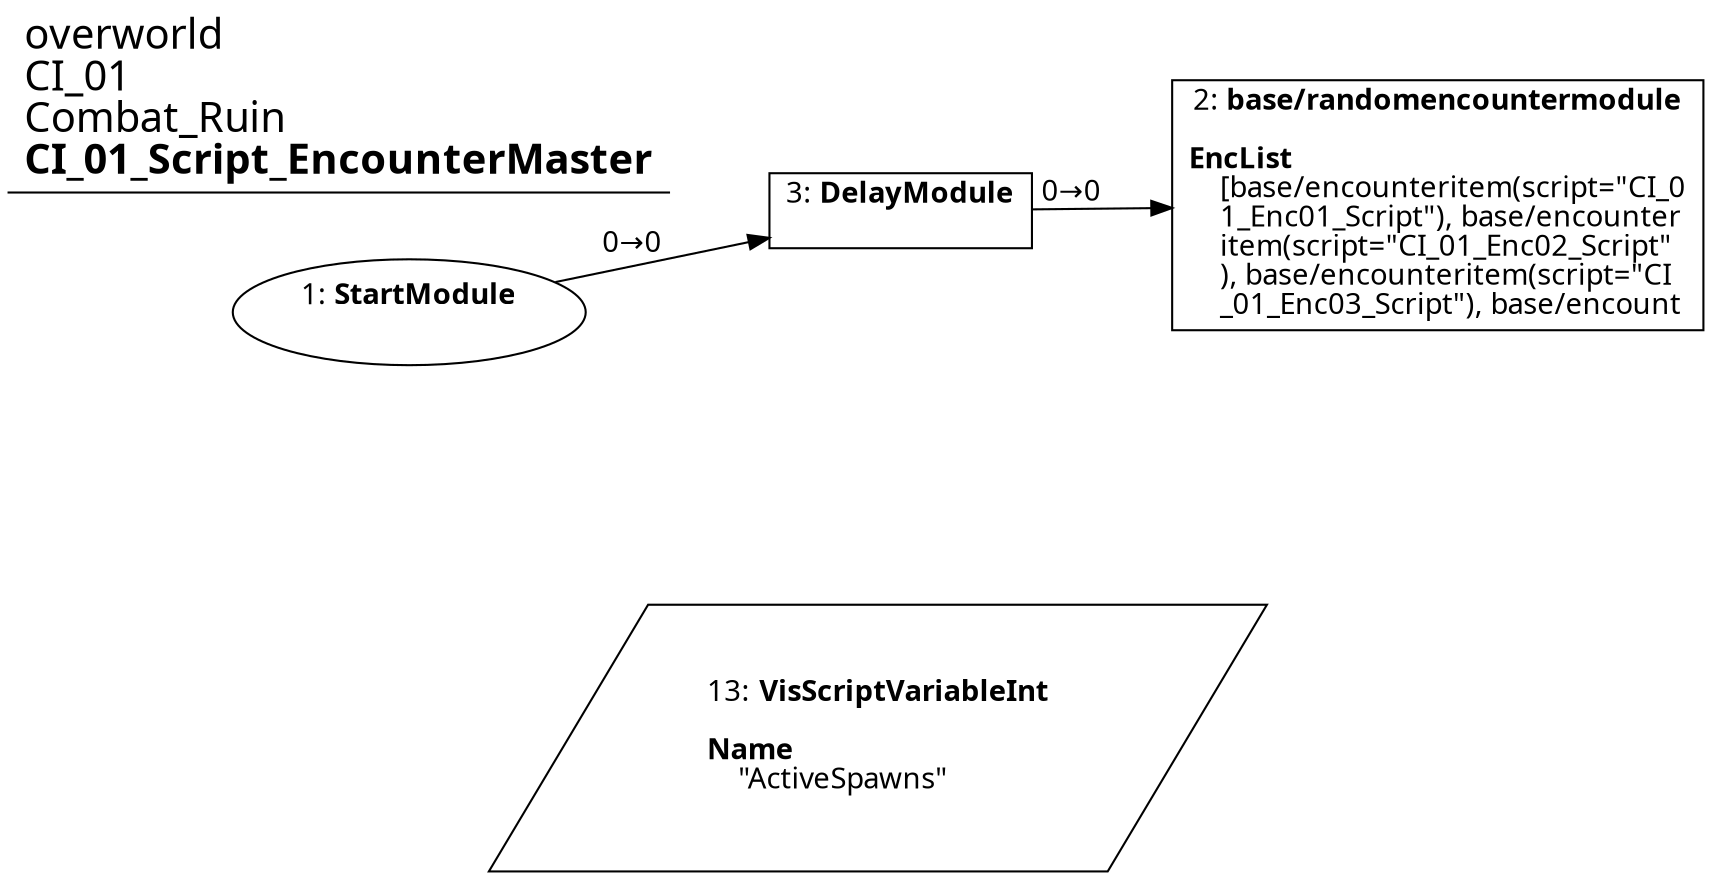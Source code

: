 digraph {
    layout = fdp;
    overlap = prism;
    sep = "+16";
    splines = spline;

    node [ shape = box ];

    graph [ fontname = "Segoe UI" ];
    node [ fontname = "Segoe UI" ];
    edge [ fontname = "Segoe UI" ];

    1 [ label = <1: <b>StartModule</b><br/><br/>> ];
    1 [ shape = oval ]
    1 [ pos = "0.246,-0.14400001!" ];
    1 -> 3 [ label = "0→0" ];

    2 [ label = <2: <b>base/randomencountermodule</b><br/><br/><b>EncList</b><br align="left"/>    [base/encounteritem(script=&quot;CI_0<br align="left"/>    1_Enc01_Script&quot;), base/encounter<br align="left"/>    item(script=&quot;CI_01_Enc02_Script&quot;<br align="left"/>    ), base/encounteritem(script=&quot;CI<br align="left"/>    _01_Enc03_Script&quot;), base/encount<br align="left"/>> ];
    2 [ pos = "0.64100003,-0.142!" ];

    3 [ label = <3: <b>DelayModule</b><br/><br/>> ];
    3 [ pos = "0.43600002,-0.14400001!" ];
    3 -> 2 [ label = "0→0" ];

    13 [ label = <13: <b>VisScriptVariableInt</b><br/><br/><b>Name</b><br align="left"/>    &quot;ActiveSpawns&quot;<br align="left"/>> ];
    13 [ shape = parallelogram ]
    13 [ pos = "0.432,-0.34100002!" ];

    title [ pos = "0.245,-0.141!" ];
    title [ shape = underline ];
    title [ label = <<font point-size="20">overworld<br align="left"/>CI_01<br align="left"/>Combat_Ruin<br align="left"/><b>CI_01_Script_EncounterMaster</b><br align="left"/></font>> ];
}

